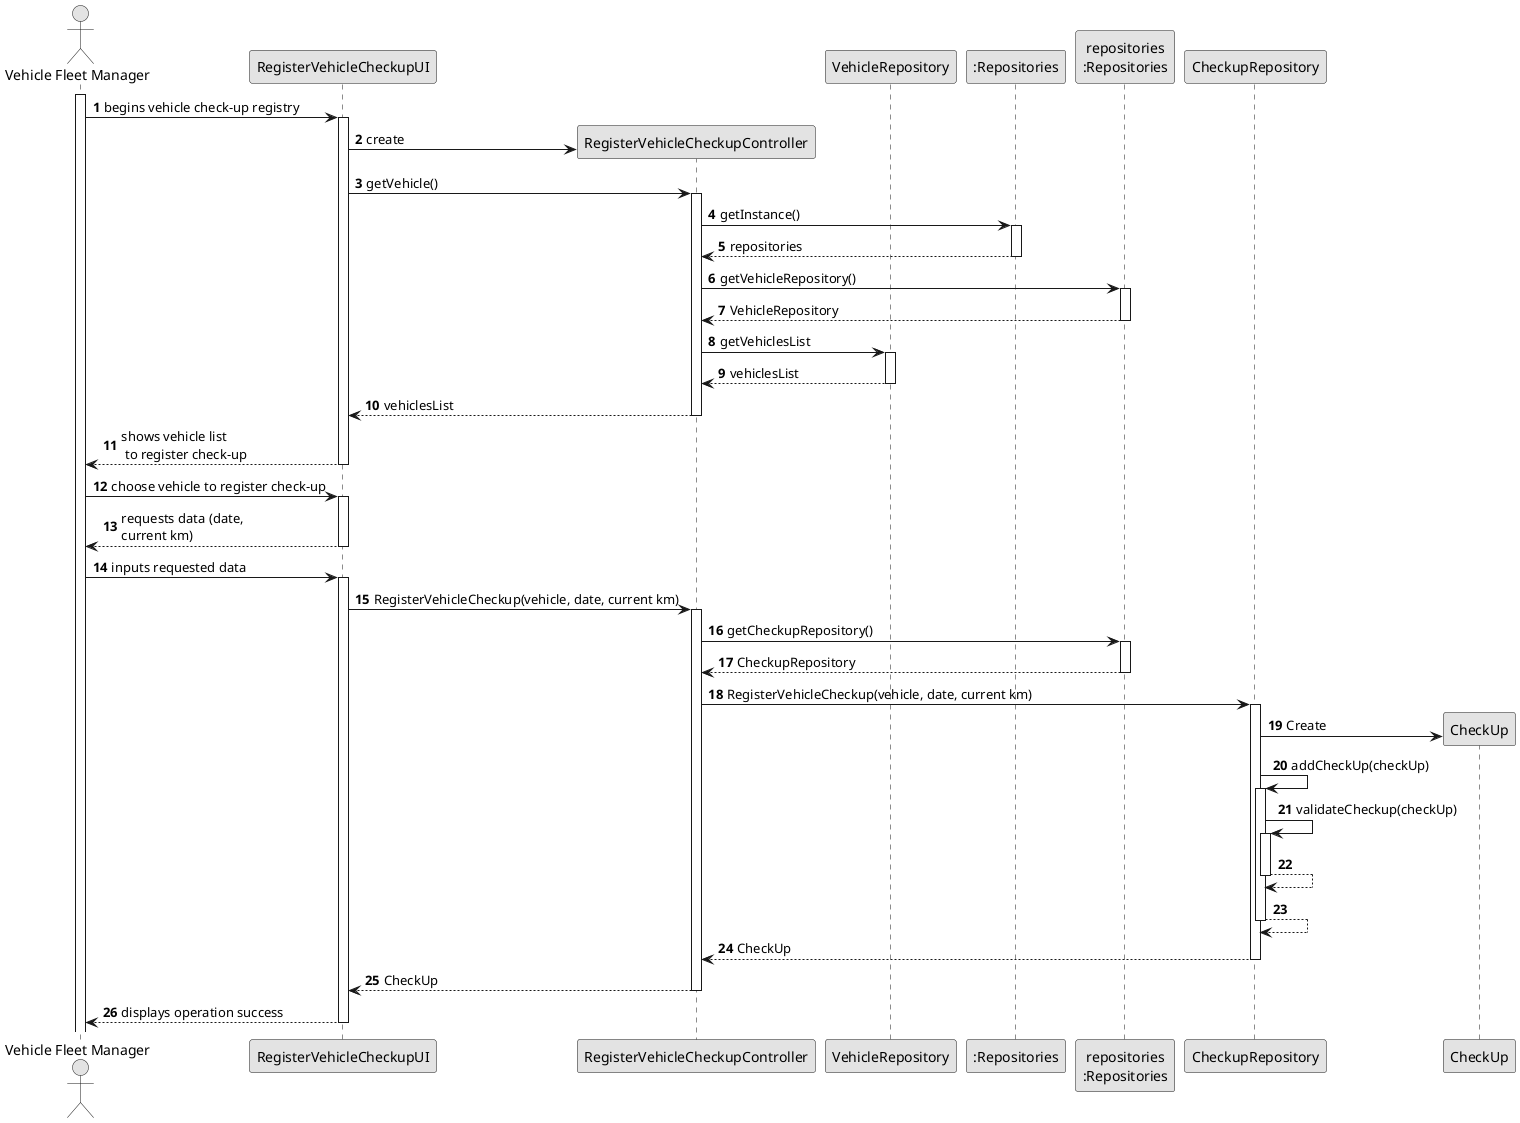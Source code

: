 @startuml
skinparam monochrome true
skinparam packageStyle rectangle
skinparam shadowing false

autonumber

'hide footbox
actor "Vehicle Fleet Manager" as FM
participant "RegisterVehicleCheckupUI" as UI
participant "RegisterVehicleCheckupController" as CTRL
participant "VehicleRepository" as VR
participant ":Repositories" as RepositorySingleton
participant "repositories\n:Repositories" as PLAT
participant "CheckupRepository" as CUR


activate FM

        FM -> UI : begins vehicle check-up registry

        activate UI

'            UI --> ADM : requests data (reference, description,  informal \n description, technical description, duration, cost)
            'create CTRL

            UI -> CTRL** : create

            UI -> CTRL : getVehicle()
            activate CTRL



                CTRL -> RepositorySingleton: getInstance()
                activate RepositorySingleton

                RepositorySingleton --> CTRL: repositories
                deactivate RepositorySingleton

                CTRL -> PLAT: getVehicleRepository()
                activate PLAT

                PLAT --> CTRL: VehicleRepository
                deactivate PLAT

                CTRL->VR: getVehiclesList
                activate VR

                VR-->CTRL: vehiclesList
                deactivate VR


                CTRL --> UI : vehiclesList
            deactivate CTRL

            UI --> FM : shows vehicle list\n to register check-up
        deactivate UI

        FM -> UI : choose vehicle to register check-up
                 activate UI

        UI -->  FM : requests data (date,\ncurrent km)
                 deactivate UI
        FM -> UI : inputs requested data
                activate UI

                 UI -> CTRL : RegisterVehicleCheckup(vehicle, date, current km)
                 activate CTRL



                 CTRL -> PLAT: getCheckupRepository()
                      activate PLAT

                 PLAT --> CTRL: CheckupRepository
                     deactivate PLAT

   CTRL -> CUR : RegisterVehicleCheckup(vehicle, date, current km)
                     activate CUR



              CUR -> CheckUp** : Create


              CUR ->CUR : addCheckUp(checkUp)
              activate CUR

              CUR->CUR : validateCheckup(checkUp)
              activate CUR

              CUR --> CUR
              deactivate CUR

              CUR --> CUR
              deactivate CUR

              CUR--->CTRL : CheckUp

                          deactivate CUR
              CTRL ---> UI : CheckUp
                          deactivate CTRL

              UI ---> FM : displays operation success
                          deactivate UI


@enduml
